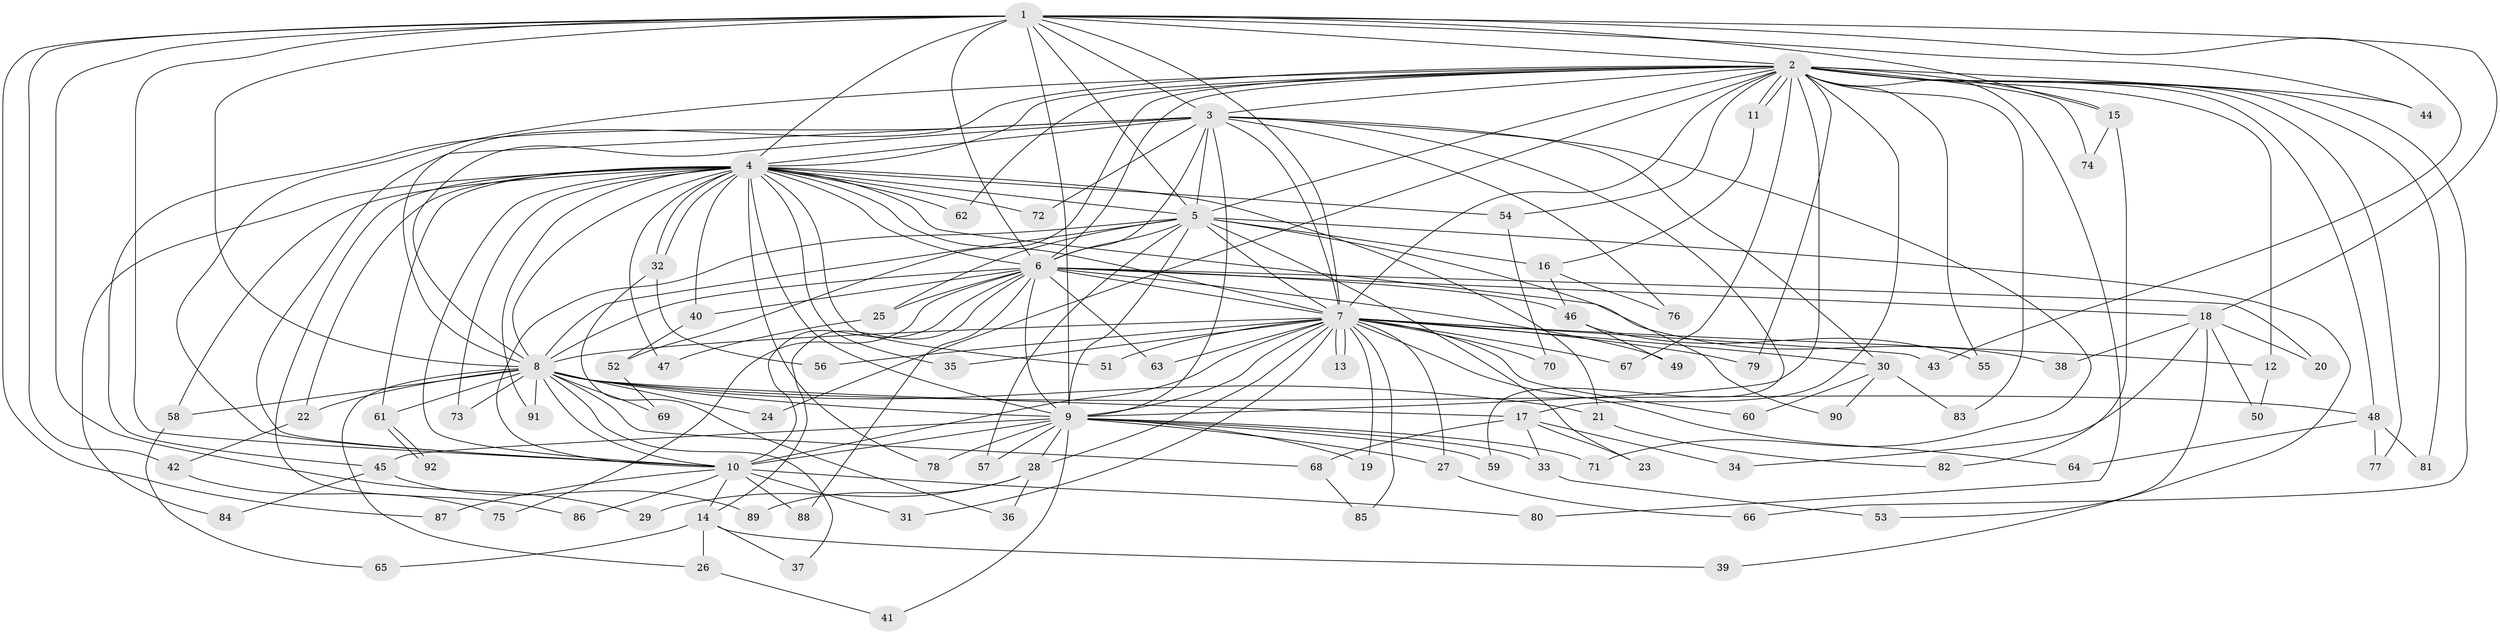 // Generated by graph-tools (version 1.1) at 2025/25/03/09/25 03:25:42]
// undirected, 92 vertices, 209 edges
graph export_dot {
graph [start="1"]
  node [color=gray90,style=filled];
  1;
  2;
  3;
  4;
  5;
  6;
  7;
  8;
  9;
  10;
  11;
  12;
  13;
  14;
  15;
  16;
  17;
  18;
  19;
  20;
  21;
  22;
  23;
  24;
  25;
  26;
  27;
  28;
  29;
  30;
  31;
  32;
  33;
  34;
  35;
  36;
  37;
  38;
  39;
  40;
  41;
  42;
  43;
  44;
  45;
  46;
  47;
  48;
  49;
  50;
  51;
  52;
  53;
  54;
  55;
  56;
  57;
  58;
  59;
  60;
  61;
  62;
  63;
  64;
  65;
  66;
  67;
  68;
  69;
  70;
  71;
  72;
  73;
  74;
  75;
  76;
  77;
  78;
  79;
  80;
  81;
  82;
  83;
  84;
  85;
  86;
  87;
  88;
  89;
  90;
  91;
  92;
  1 -- 2;
  1 -- 3;
  1 -- 4;
  1 -- 5;
  1 -- 6;
  1 -- 7;
  1 -- 8;
  1 -- 9;
  1 -- 10;
  1 -- 15;
  1 -- 18;
  1 -- 29;
  1 -- 42;
  1 -- 43;
  1 -- 44;
  1 -- 87;
  2 -- 3;
  2 -- 4;
  2 -- 5;
  2 -- 6;
  2 -- 7;
  2 -- 8;
  2 -- 9;
  2 -- 10;
  2 -- 11;
  2 -- 11;
  2 -- 12;
  2 -- 15;
  2 -- 17;
  2 -- 24;
  2 -- 44;
  2 -- 48;
  2 -- 52;
  2 -- 54;
  2 -- 55;
  2 -- 62;
  2 -- 66;
  2 -- 67;
  2 -- 74;
  2 -- 77;
  2 -- 79;
  2 -- 80;
  2 -- 81;
  2 -- 83;
  3 -- 4;
  3 -- 5;
  3 -- 6;
  3 -- 7;
  3 -- 8;
  3 -- 9;
  3 -- 10;
  3 -- 30;
  3 -- 45;
  3 -- 59;
  3 -- 71;
  3 -- 72;
  3 -- 76;
  4 -- 5;
  4 -- 6;
  4 -- 7;
  4 -- 8;
  4 -- 9;
  4 -- 10;
  4 -- 21;
  4 -- 22;
  4 -- 32;
  4 -- 32;
  4 -- 35;
  4 -- 38;
  4 -- 40;
  4 -- 47;
  4 -- 51;
  4 -- 54;
  4 -- 58;
  4 -- 61;
  4 -- 62;
  4 -- 72;
  4 -- 73;
  4 -- 78;
  4 -- 84;
  4 -- 86;
  4 -- 91;
  5 -- 6;
  5 -- 7;
  5 -- 8;
  5 -- 9;
  5 -- 10;
  5 -- 16;
  5 -- 23;
  5 -- 25;
  5 -- 39;
  5 -- 57;
  5 -- 90;
  6 -- 7;
  6 -- 8;
  6 -- 9;
  6 -- 10;
  6 -- 14;
  6 -- 18;
  6 -- 20;
  6 -- 25;
  6 -- 40;
  6 -- 46;
  6 -- 49;
  6 -- 63;
  6 -- 75;
  6 -- 88;
  7 -- 8;
  7 -- 9;
  7 -- 10;
  7 -- 12;
  7 -- 13;
  7 -- 13;
  7 -- 19;
  7 -- 27;
  7 -- 28;
  7 -- 30;
  7 -- 31;
  7 -- 35;
  7 -- 43;
  7 -- 51;
  7 -- 56;
  7 -- 60;
  7 -- 63;
  7 -- 64;
  7 -- 67;
  7 -- 70;
  7 -- 79;
  7 -- 85;
  8 -- 9;
  8 -- 10;
  8 -- 17;
  8 -- 21;
  8 -- 22;
  8 -- 24;
  8 -- 26;
  8 -- 37;
  8 -- 48;
  8 -- 58;
  8 -- 61;
  8 -- 68;
  8 -- 69;
  8 -- 73;
  8 -- 91;
  9 -- 10;
  9 -- 19;
  9 -- 27;
  9 -- 28;
  9 -- 33;
  9 -- 41;
  9 -- 45;
  9 -- 57;
  9 -- 59;
  9 -- 71;
  9 -- 78;
  10 -- 14;
  10 -- 31;
  10 -- 80;
  10 -- 86;
  10 -- 87;
  10 -- 88;
  11 -- 16;
  12 -- 50;
  14 -- 26;
  14 -- 37;
  14 -- 39;
  14 -- 65;
  15 -- 74;
  15 -- 82;
  16 -- 46;
  16 -- 76;
  17 -- 23;
  17 -- 33;
  17 -- 34;
  17 -- 68;
  18 -- 20;
  18 -- 34;
  18 -- 38;
  18 -- 50;
  18 -- 53;
  21 -- 82;
  22 -- 42;
  25 -- 47;
  26 -- 41;
  27 -- 66;
  28 -- 29;
  28 -- 36;
  28 -- 89;
  30 -- 60;
  30 -- 83;
  30 -- 90;
  32 -- 36;
  32 -- 56;
  33 -- 53;
  40 -- 52;
  42 -- 75;
  45 -- 84;
  45 -- 89;
  46 -- 49;
  46 -- 55;
  48 -- 64;
  48 -- 77;
  48 -- 81;
  52 -- 69;
  54 -- 70;
  58 -- 65;
  61 -- 92;
  61 -- 92;
  68 -- 85;
}
